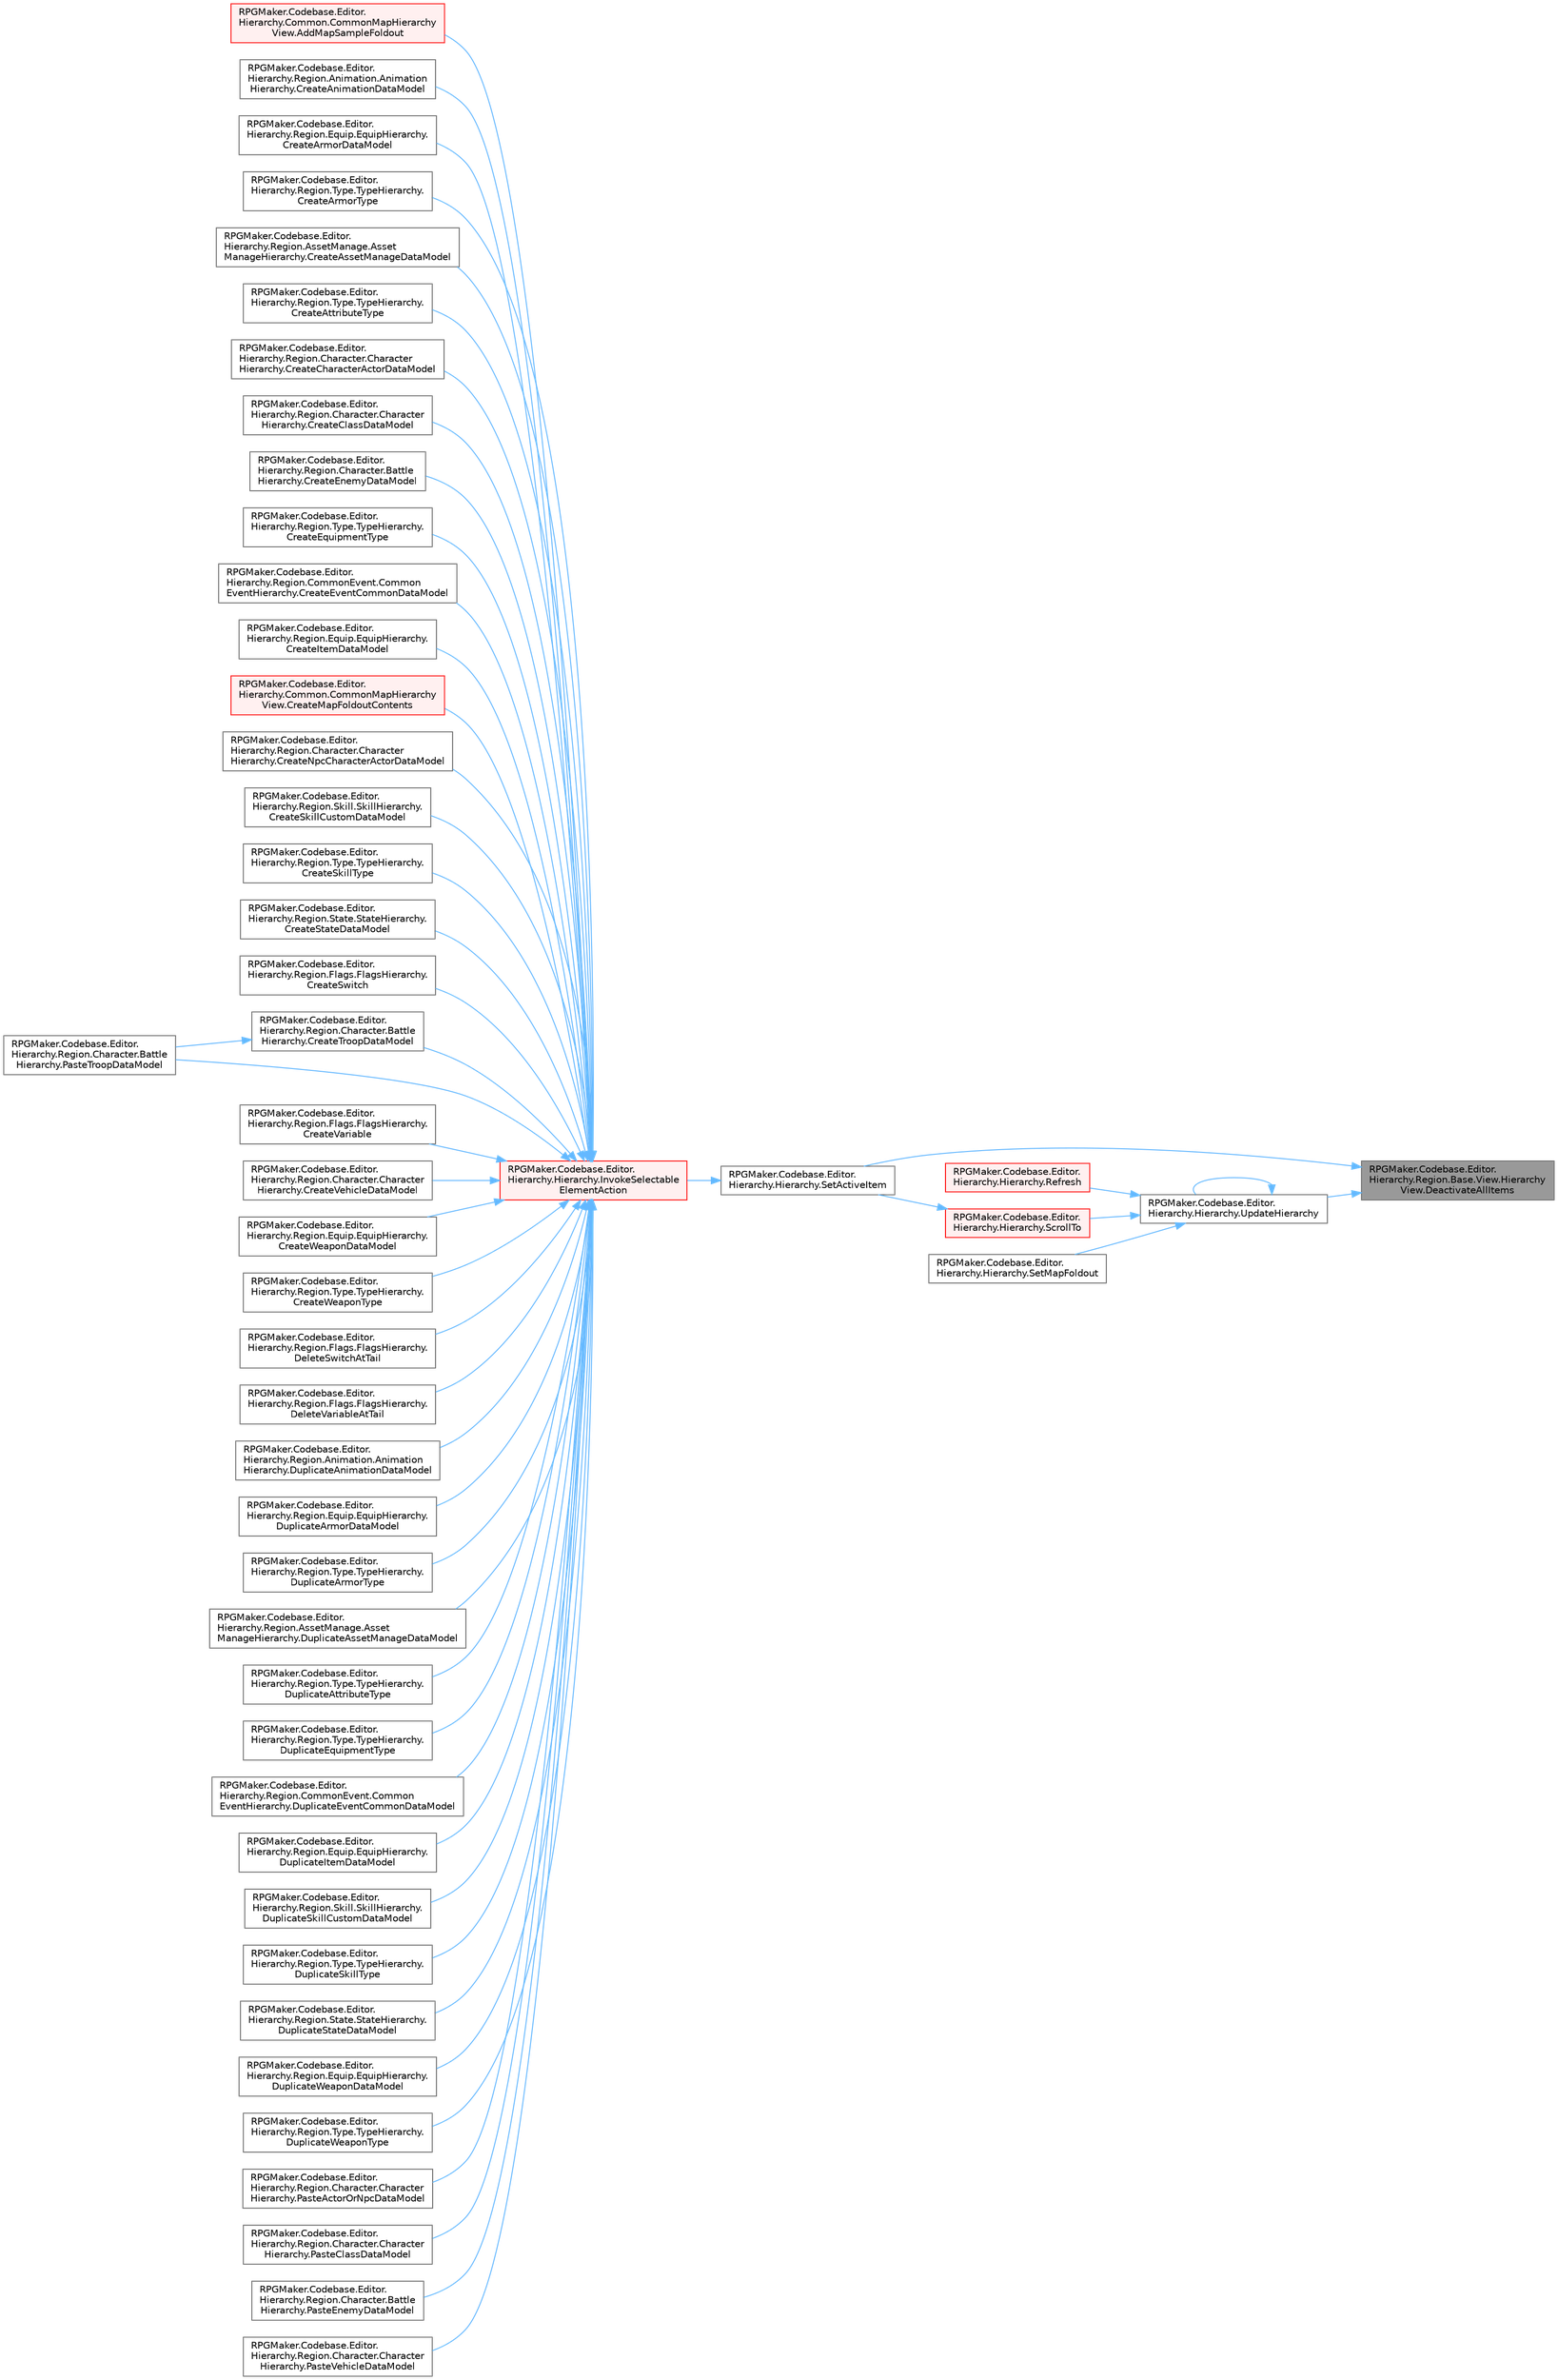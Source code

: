 digraph "RPGMaker.Codebase.Editor.Hierarchy.Region.Base.View.HierarchyView.DeactivateAllItems"
{
 // LATEX_PDF_SIZE
  bgcolor="transparent";
  edge [fontname=Helvetica,fontsize=10,labelfontname=Helvetica,labelfontsize=10];
  node [fontname=Helvetica,fontsize=10,shape=box,height=0.2,width=0.4];
  rankdir="RL";
  Node1 [id="Node000001",label="RPGMaker.Codebase.Editor.\lHierarchy.Region.Base.View.Hierarchy\lView.DeactivateAllItems",height=0.2,width=0.4,color="gray40", fillcolor="grey60", style="filled", fontcolor="black",tooltip="😁 デアクティベート全てのアイテム"];
  Node1 -> Node2 [id="edge1_Node000001_Node000002",dir="back",color="steelblue1",style="solid",tooltip=" "];
  Node2 [id="Node000002",label="RPGMaker.Codebase.Editor.\lHierarchy.Hierarchy.SetActiveItem",height=0.2,width=0.4,color="grey40", fillcolor="white", style="filled",URL="$de/ddc/class_r_p_g_maker_1_1_codebase_1_1_editor_1_1_hierarchy_1_1_hierarchy.html#a78390409a6c628cd7d2e25482926e936",tooltip="😁 Hierarchy内の項目をActiveにし、親Foldoutを全てオープンする"];
  Node2 -> Node3 [id="edge2_Node000002_Node000003",dir="back",color="steelblue1",style="solid",tooltip=" "];
  Node3 [id="Node000003",label="RPGMaker.Codebase.Editor.\lHierarchy.Hierarchy.InvokeSelectable\lElementAction",height=0.2,width=0.4,color="red", fillcolor="#FFF0F0", style="filled",URL="$de/ddc/class_r_p_g_maker_1_1_codebase_1_1_editor_1_1_hierarchy_1_1_hierarchy.html#a204d652b4f8c35ba25edc111bdc08cf6",tooltip="😁 ヒエラルキー中のボタンがクリックされた。"];
  Node3 -> Node4 [id="edge3_Node000003_Node000004",dir="back",color="steelblue1",style="solid",tooltip=" "];
  Node4 [id="Node000004",label="RPGMaker.Codebase.Editor.\lHierarchy.Common.CommonMapHierarchy\lView.AddMapSampleFoldout",height=0.2,width=0.4,color="red", fillcolor="#FFF0F0", style="filled",URL="$d5/d90/class_r_p_g_maker_1_1_codebase_1_1_editor_1_1_hierarchy_1_1_common_1_1_common_map_hierarchy_view.html#a7d5f8e5ea6c459d88174db8bcd6c6f67",tooltip="😁 ヒエラルキーに1つのサンプルマップのFoldoutを追加する。"];
  Node3 -> Node7 [id="edge4_Node000003_Node000007",dir="back",color="steelblue1",style="solid",tooltip=" "];
  Node7 [id="Node000007",label="RPGMaker.Codebase.Editor.\lHierarchy.Region.Animation.Animation\lHierarchy.CreateAnimationDataModel",height=0.2,width=0.4,color="grey40", fillcolor="white", style="filled",URL="$dd/db4/class_r_p_g_maker_1_1_codebase_1_1_editor_1_1_hierarchy_1_1_region_1_1_animation_1_1_animation_hierarchy.html#a6761f805d7a4b77651296e5a4b4d6b98",tooltip="😁 アニメーションの新規作成"];
  Node3 -> Node8 [id="edge5_Node000003_Node000008",dir="back",color="steelblue1",style="solid",tooltip=" "];
  Node8 [id="Node000008",label="RPGMaker.Codebase.Editor.\lHierarchy.Region.Equip.EquipHierarchy.\lCreateArmorDataModel",height=0.2,width=0.4,color="grey40", fillcolor="white", style="filled",URL="$de/dca/class_r_p_g_maker_1_1_codebase_1_1_editor_1_1_hierarchy_1_1_region_1_1_equip_1_1_equip_hierarchy.html#a2876b9aa99873c5c9fc7812ce34755a8",tooltip="😁 防具の新規作成"];
  Node3 -> Node9 [id="edge6_Node000003_Node000009",dir="back",color="steelblue1",style="solid",tooltip=" "];
  Node9 [id="Node000009",label="RPGMaker.Codebase.Editor.\lHierarchy.Region.Type.TypeHierarchy.\lCreateArmorType",height=0.2,width=0.4,color="grey40", fillcolor="white", style="filled",URL="$d7/de0/class_r_p_g_maker_1_1_codebase_1_1_editor_1_1_hierarchy_1_1_region_1_1_type_1_1_type_hierarchy.html#acd0a05a0be13ab87b5a47ab336a6b52f",tooltip="😁 防具タイプの新規作成"];
  Node3 -> Node10 [id="edge7_Node000003_Node000010",dir="back",color="steelblue1",style="solid",tooltip=" "];
  Node10 [id="Node000010",label="RPGMaker.Codebase.Editor.\lHierarchy.Region.AssetManage.Asset\lManageHierarchy.CreateAssetManageDataModel",height=0.2,width=0.4,color="grey40", fillcolor="white", style="filled",URL="$dc/df5/class_r_p_g_maker_1_1_codebase_1_1_editor_1_1_hierarchy_1_1_region_1_1_asset_manage_1_1_asset_manage_hierarchy.html#a9700a935af448138045dfd009b172fd3",tooltip="😁 主に画像位置データ等のコレクションの新規作成。このインスタンスのプロパティにセットされる"];
  Node3 -> Node11 [id="edge8_Node000003_Node000011",dir="back",color="steelblue1",style="solid",tooltip=" "];
  Node11 [id="Node000011",label="RPGMaker.Codebase.Editor.\lHierarchy.Region.Type.TypeHierarchy.\lCreateAttributeType",height=0.2,width=0.4,color="grey40", fillcolor="white", style="filled",URL="$d7/de0/class_r_p_g_maker_1_1_codebase_1_1_editor_1_1_hierarchy_1_1_region_1_1_type_1_1_type_hierarchy.html#a47b926005081d55abf2b6d173513590b",tooltip="😁 属性の新規作成"];
  Node3 -> Node12 [id="edge9_Node000003_Node000012",dir="back",color="steelblue1",style="solid",tooltip=" "];
  Node12 [id="Node000012",label="RPGMaker.Codebase.Editor.\lHierarchy.Region.Character.Character\lHierarchy.CreateCharacterActorDataModel",height=0.2,width=0.4,color="grey40", fillcolor="white", style="filled",URL="$da/d03/class_r_p_g_maker_1_1_codebase_1_1_editor_1_1_hierarchy_1_1_region_1_1_character_1_1_character_hierarchy.html#a25da47cd19799ae3775957c1829ae61c",tooltip="😁 アクターデータ作成"];
  Node3 -> Node13 [id="edge10_Node000003_Node000013",dir="back",color="steelblue1",style="solid",tooltip=" "];
  Node13 [id="Node000013",label="RPGMaker.Codebase.Editor.\lHierarchy.Region.Character.Character\lHierarchy.CreateClassDataModel",height=0.2,width=0.4,color="grey40", fillcolor="white", style="filled",URL="$da/d03/class_r_p_g_maker_1_1_codebase_1_1_editor_1_1_hierarchy_1_1_region_1_1_character_1_1_character_hierarchy.html#a3ee74b609d6bfa3975e8c5ffb65675cf",tooltip="😁 職業データ作成"];
  Node3 -> Node14 [id="edge11_Node000003_Node000014",dir="back",color="steelblue1",style="solid",tooltip=" "];
  Node14 [id="Node000014",label="RPGMaker.Codebase.Editor.\lHierarchy.Region.Character.Battle\lHierarchy.CreateEnemyDataModel",height=0.2,width=0.4,color="grey40", fillcolor="white", style="filled",URL="$d2/de9/class_r_p_g_maker_1_1_codebase_1_1_editor_1_1_hierarchy_1_1_region_1_1_character_1_1_battle_hierarchy.html#a12f238330fe73d1afe562634815bf768",tooltip="😁 敵データ作成"];
  Node3 -> Node15 [id="edge12_Node000003_Node000015",dir="back",color="steelblue1",style="solid",tooltip=" "];
  Node15 [id="Node000015",label="RPGMaker.Codebase.Editor.\lHierarchy.Region.Type.TypeHierarchy.\lCreateEquipmentType",height=0.2,width=0.4,color="grey40", fillcolor="white", style="filled",URL="$d7/de0/class_r_p_g_maker_1_1_codebase_1_1_editor_1_1_hierarchy_1_1_region_1_1_type_1_1_type_hierarchy.html#a1daecd0eaa662d73482513a0589f060c",tooltip="😁 装備タイプの新規作成"];
  Node3 -> Node16 [id="edge13_Node000003_Node000016",dir="back",color="steelblue1",style="solid",tooltip=" "];
  Node16 [id="Node000016",label="RPGMaker.Codebase.Editor.\lHierarchy.Region.CommonEvent.Common\lEventHierarchy.CreateEventCommonDataModel",height=0.2,width=0.4,color="grey40", fillcolor="white", style="filled",URL="$d8/de4/class_r_p_g_maker_1_1_codebase_1_1_editor_1_1_hierarchy_1_1_region_1_1_common_event_1_1_common_event_hierarchy.html#af922120c1f0345cb5362314f6159d5ef",tooltip="😁 コモンイベントの新規作成"];
  Node3 -> Node17 [id="edge14_Node000003_Node000017",dir="back",color="steelblue1",style="solid",tooltip=" "];
  Node17 [id="Node000017",label="RPGMaker.Codebase.Editor.\lHierarchy.Region.Equip.EquipHierarchy.\lCreateItemDataModel",height=0.2,width=0.4,color="grey40", fillcolor="white", style="filled",URL="$de/dca/class_r_p_g_maker_1_1_codebase_1_1_editor_1_1_hierarchy_1_1_region_1_1_equip_1_1_equip_hierarchy.html#a6d8df3763d95417e97a0dd7385d233c1",tooltip="😁 アイテムの新規作成"];
  Node3 -> Node18 [id="edge15_Node000003_Node000018",dir="back",color="steelblue1",style="solid",tooltip=" "];
  Node18 [id="Node000018",label="RPGMaker.Codebase.Editor.\lHierarchy.Common.CommonMapHierarchy\lView.CreateMapFoldoutContents",height=0.2,width=0.4,color="red", fillcolor="#FFF0F0", style="filled",URL="$d5/d90/class_r_p_g_maker_1_1_codebase_1_1_editor_1_1_hierarchy_1_1_common_1_1_common_map_hierarchy_view.html#a74a7b0401aff75adcf7892a8fa614609",tooltip="😁 マップのFoldout内のコンテンツを作成する。"];
  Node3 -> Node26 [id="edge16_Node000003_Node000026",dir="back",color="steelblue1",style="solid",tooltip=" "];
  Node26 [id="Node000026",label="RPGMaker.Codebase.Editor.\lHierarchy.Region.Character.Character\lHierarchy.CreateNpcCharacterActorDataModel",height=0.2,width=0.4,color="grey40", fillcolor="white", style="filled",URL="$da/d03/class_r_p_g_maker_1_1_codebase_1_1_editor_1_1_hierarchy_1_1_region_1_1_character_1_1_character_hierarchy.html#ae67f71c14b2f2267ba7547dc771cec5a",tooltip="😁 NPCデータ作成"];
  Node3 -> Node27 [id="edge17_Node000003_Node000027",dir="back",color="steelblue1",style="solid",tooltip=" "];
  Node27 [id="Node000027",label="RPGMaker.Codebase.Editor.\lHierarchy.Region.Skill.SkillHierarchy.\lCreateSkillCustomDataModel",height=0.2,width=0.4,color="grey40", fillcolor="white", style="filled",URL="$db/d2b/class_r_p_g_maker_1_1_codebase_1_1_editor_1_1_hierarchy_1_1_region_1_1_skill_1_1_skill_hierarchy.html#a9555d0bb826b45738c44ef41f2461d81",tooltip="😁 スキルの新規作成"];
  Node3 -> Node28 [id="edge18_Node000003_Node000028",dir="back",color="steelblue1",style="solid",tooltip=" "];
  Node28 [id="Node000028",label="RPGMaker.Codebase.Editor.\lHierarchy.Region.Type.TypeHierarchy.\lCreateSkillType",height=0.2,width=0.4,color="grey40", fillcolor="white", style="filled",URL="$d7/de0/class_r_p_g_maker_1_1_codebase_1_1_editor_1_1_hierarchy_1_1_region_1_1_type_1_1_type_hierarchy.html#ac42c19eb5af669e59f0d6679678a4af4",tooltip="😁 スキルタイプの新規作成"];
  Node3 -> Node29 [id="edge19_Node000003_Node000029",dir="back",color="steelblue1",style="solid",tooltip=" "];
  Node29 [id="Node000029",label="RPGMaker.Codebase.Editor.\lHierarchy.Region.State.StateHierarchy.\lCreateStateDataModel",height=0.2,width=0.4,color="grey40", fillcolor="white", style="filled",URL="$dc/d65/class_r_p_g_maker_1_1_codebase_1_1_editor_1_1_hierarchy_1_1_region_1_1_state_1_1_state_hierarchy.html#a635bd1ecb5e88f6fcfb0a85471b43524",tooltip="😁 ステート作成"];
  Node3 -> Node30 [id="edge20_Node000003_Node000030",dir="back",color="steelblue1",style="solid",tooltip=" "];
  Node30 [id="Node000030",label="RPGMaker.Codebase.Editor.\lHierarchy.Region.Flags.FlagsHierarchy.\lCreateSwitch",height=0.2,width=0.4,color="grey40", fillcolor="white", style="filled",URL="$d9/dfd/class_r_p_g_maker_1_1_codebase_1_1_editor_1_1_hierarchy_1_1_region_1_1_flags_1_1_flags_hierarchy.html#a16c764cd1c969ce8c608ed74809850aa",tooltip="😁 スイッチの新規作成"];
  Node3 -> Node31 [id="edge21_Node000003_Node000031",dir="back",color="steelblue1",style="solid",tooltip=" "];
  Node31 [id="Node000031",label="RPGMaker.Codebase.Editor.\lHierarchy.Region.Character.Battle\lHierarchy.CreateTroopDataModel",height=0.2,width=0.4,color="grey40", fillcolor="white", style="filled",URL="$d2/de9/class_r_p_g_maker_1_1_codebase_1_1_editor_1_1_hierarchy_1_1_region_1_1_character_1_1_battle_hierarchy.html#a43c55d87ed27ed8c7ebe4a4926d9f8ee",tooltip="😁 敵グループ作成"];
  Node31 -> Node32 [id="edge22_Node000031_Node000032",dir="back",color="steelblue1",style="solid",tooltip=" "];
  Node32 [id="Node000032",label="RPGMaker.Codebase.Editor.\lHierarchy.Region.Character.Battle\lHierarchy.PasteTroopDataModel",height=0.2,width=0.4,color="grey40", fillcolor="white", style="filled",URL="$d2/de9/class_r_p_g_maker_1_1_codebase_1_1_editor_1_1_hierarchy_1_1_region_1_1_character_1_1_battle_hierarchy.html#aabab6a309504f3fea793754ef5865221",tooltip="😁 敵グループのコピー＆貼り付け処理"];
  Node3 -> Node33 [id="edge23_Node000003_Node000033",dir="back",color="steelblue1",style="solid",tooltip=" "];
  Node33 [id="Node000033",label="RPGMaker.Codebase.Editor.\lHierarchy.Region.Flags.FlagsHierarchy.\lCreateVariable",height=0.2,width=0.4,color="grey40", fillcolor="white", style="filled",URL="$d9/dfd/class_r_p_g_maker_1_1_codebase_1_1_editor_1_1_hierarchy_1_1_region_1_1_flags_1_1_flags_hierarchy.html#aee97a2b51a8ea7c9d21a75c52909466a",tooltip="😁 変数の新規作成"];
  Node3 -> Node34 [id="edge24_Node000003_Node000034",dir="back",color="steelblue1",style="solid",tooltip=" "];
  Node34 [id="Node000034",label="RPGMaker.Codebase.Editor.\lHierarchy.Region.Character.Character\lHierarchy.CreateVehicleDataModel",height=0.2,width=0.4,color="grey40", fillcolor="white", style="filled",URL="$da/d03/class_r_p_g_maker_1_1_codebase_1_1_editor_1_1_hierarchy_1_1_region_1_1_character_1_1_character_hierarchy.html#a0a03ba918c6a797e22fef26bc7b64780",tooltip="😁 乗り物データ作成"];
  Node3 -> Node35 [id="edge25_Node000003_Node000035",dir="back",color="steelblue1",style="solid",tooltip=" "];
  Node35 [id="Node000035",label="RPGMaker.Codebase.Editor.\lHierarchy.Region.Equip.EquipHierarchy.\lCreateWeaponDataModel",height=0.2,width=0.4,color="grey40", fillcolor="white", style="filled",URL="$de/dca/class_r_p_g_maker_1_1_codebase_1_1_editor_1_1_hierarchy_1_1_region_1_1_equip_1_1_equip_hierarchy.html#a759a3d16cde639e634fb290bb1bc02f9",tooltip="😁 武器の新規作成"];
  Node3 -> Node36 [id="edge26_Node000003_Node000036",dir="back",color="steelblue1",style="solid",tooltip=" "];
  Node36 [id="Node000036",label="RPGMaker.Codebase.Editor.\lHierarchy.Region.Type.TypeHierarchy.\lCreateWeaponType",height=0.2,width=0.4,color="grey40", fillcolor="white", style="filled",URL="$d7/de0/class_r_p_g_maker_1_1_codebase_1_1_editor_1_1_hierarchy_1_1_region_1_1_type_1_1_type_hierarchy.html#a660845715a2eb7d8bcda5bf3f752dfac",tooltip="😁 武器タイプの新規作成"];
  Node3 -> Node37 [id="edge27_Node000003_Node000037",dir="back",color="steelblue1",style="solid",tooltip=" "];
  Node37 [id="Node000037",label="RPGMaker.Codebase.Editor.\lHierarchy.Region.Flags.FlagsHierarchy.\lDeleteSwitchAtTail",height=0.2,width=0.4,color="grey40", fillcolor="white", style="filled",URL="$d9/dfd/class_r_p_g_maker_1_1_codebase_1_1_editor_1_1_hierarchy_1_1_region_1_1_flags_1_1_flags_hierarchy.html#ad6227d999ce619482d493a7db4acf523",tooltip="😁 スイッチの削除"];
  Node3 -> Node38 [id="edge28_Node000003_Node000038",dir="back",color="steelblue1",style="solid",tooltip=" "];
  Node38 [id="Node000038",label="RPGMaker.Codebase.Editor.\lHierarchy.Region.Flags.FlagsHierarchy.\lDeleteVariableAtTail",height=0.2,width=0.4,color="grey40", fillcolor="white", style="filled",URL="$d9/dfd/class_r_p_g_maker_1_1_codebase_1_1_editor_1_1_hierarchy_1_1_region_1_1_flags_1_1_flags_hierarchy.html#adae2511749354ba1bf1bca6a2fa193a9",tooltip="😁 スイッチの削除"];
  Node3 -> Node39 [id="edge29_Node000003_Node000039",dir="back",color="steelblue1",style="solid",tooltip=" "];
  Node39 [id="Node000039",label="RPGMaker.Codebase.Editor.\lHierarchy.Region.Animation.Animation\lHierarchy.DuplicateAnimationDataModel",height=0.2,width=0.4,color="grey40", fillcolor="white", style="filled",URL="$dd/db4/class_r_p_g_maker_1_1_codebase_1_1_editor_1_1_hierarchy_1_1_region_1_1_animation_1_1_animation_hierarchy.html#a034d63551b56c86012456a15f9eccea8",tooltip="😁 アニメーションのコピー＆貼り付け処理"];
  Node3 -> Node40 [id="edge30_Node000003_Node000040",dir="back",color="steelblue1",style="solid",tooltip=" "];
  Node40 [id="Node000040",label="RPGMaker.Codebase.Editor.\lHierarchy.Region.Equip.EquipHierarchy.\lDuplicateArmorDataModel",height=0.2,width=0.4,color="grey40", fillcolor="white", style="filled",URL="$de/dca/class_r_p_g_maker_1_1_codebase_1_1_editor_1_1_hierarchy_1_1_region_1_1_equip_1_1_equip_hierarchy.html#a7ac02fd77b8e74eb9dddb5891b2de627",tooltip="😁 防具のコピー＆貼り付け処理"];
  Node3 -> Node41 [id="edge31_Node000003_Node000041",dir="back",color="steelblue1",style="solid",tooltip=" "];
  Node41 [id="Node000041",label="RPGMaker.Codebase.Editor.\lHierarchy.Region.Type.TypeHierarchy.\lDuplicateArmorType",height=0.2,width=0.4,color="grey40", fillcolor="white", style="filled",URL="$d7/de0/class_r_p_g_maker_1_1_codebase_1_1_editor_1_1_hierarchy_1_1_region_1_1_type_1_1_type_hierarchy.html#a9da8639ba7eaf18d4f899a33ca408ed0",tooltip="😁 防具タイプのコピー＆貼り付け処理"];
  Node3 -> Node42 [id="edge32_Node000003_Node000042",dir="back",color="steelblue1",style="solid",tooltip=" "];
  Node42 [id="Node000042",label="RPGMaker.Codebase.Editor.\lHierarchy.Region.AssetManage.Asset\lManageHierarchy.DuplicateAssetManageDataModel",height=0.2,width=0.4,color="grey40", fillcolor="white", style="filled",URL="$dc/df5/class_r_p_g_maker_1_1_codebase_1_1_editor_1_1_hierarchy_1_1_region_1_1_asset_manage_1_1_asset_manage_hierarchy.html#abd2656735929bb2374662a697ceab4ed",tooltip="😁 主に画像位置データ等のコレクションのコピー＆貼り付け処理"];
  Node3 -> Node43 [id="edge33_Node000003_Node000043",dir="back",color="steelblue1",style="solid",tooltip=" "];
  Node43 [id="Node000043",label="RPGMaker.Codebase.Editor.\lHierarchy.Region.Type.TypeHierarchy.\lDuplicateAttributeType",height=0.2,width=0.4,color="grey40", fillcolor="white", style="filled",URL="$d7/de0/class_r_p_g_maker_1_1_codebase_1_1_editor_1_1_hierarchy_1_1_region_1_1_type_1_1_type_hierarchy.html#a267fa6301f1f4817cd021134c34aca0d",tooltip="😁 属性のコピー＆貼り付け処理"];
  Node3 -> Node44 [id="edge34_Node000003_Node000044",dir="back",color="steelblue1",style="solid",tooltip=" "];
  Node44 [id="Node000044",label="RPGMaker.Codebase.Editor.\lHierarchy.Region.Type.TypeHierarchy.\lDuplicateEquipmentType",height=0.2,width=0.4,color="grey40", fillcolor="white", style="filled",URL="$d7/de0/class_r_p_g_maker_1_1_codebase_1_1_editor_1_1_hierarchy_1_1_region_1_1_type_1_1_type_hierarchy.html#a213471a738190c21343acc3531ac642e",tooltip="😁 装備タイプのコピー＆貼り付け処理"];
  Node3 -> Node45 [id="edge35_Node000003_Node000045",dir="back",color="steelblue1",style="solid",tooltip=" "];
  Node45 [id="Node000045",label="RPGMaker.Codebase.Editor.\lHierarchy.Region.CommonEvent.Common\lEventHierarchy.DuplicateEventCommonDataModel",height=0.2,width=0.4,color="grey40", fillcolor="white", style="filled",URL="$d8/de4/class_r_p_g_maker_1_1_codebase_1_1_editor_1_1_hierarchy_1_1_region_1_1_common_event_1_1_common_event_hierarchy.html#af384f06695ed7306749f91044c78842a",tooltip="😁 コモンイベントのコピー＆貼り付け処理"];
  Node3 -> Node46 [id="edge36_Node000003_Node000046",dir="back",color="steelblue1",style="solid",tooltip=" "];
  Node46 [id="Node000046",label="RPGMaker.Codebase.Editor.\lHierarchy.Region.Equip.EquipHierarchy.\lDuplicateItemDataModel",height=0.2,width=0.4,color="grey40", fillcolor="white", style="filled",URL="$de/dca/class_r_p_g_maker_1_1_codebase_1_1_editor_1_1_hierarchy_1_1_region_1_1_equip_1_1_equip_hierarchy.html#a6d85dfae04e191c1dca8f0ab757b2288",tooltip="😁 アイテムのコピー＆貼り付け処理"];
  Node3 -> Node47 [id="edge37_Node000003_Node000047",dir="back",color="steelblue1",style="solid",tooltip=" "];
  Node47 [id="Node000047",label="RPGMaker.Codebase.Editor.\lHierarchy.Region.Skill.SkillHierarchy.\lDuplicateSkillCustomDataModel",height=0.2,width=0.4,color="grey40", fillcolor="white", style="filled",URL="$db/d2b/class_r_p_g_maker_1_1_codebase_1_1_editor_1_1_hierarchy_1_1_region_1_1_skill_1_1_skill_hierarchy.html#a4401e591926a037998a71210d7dcea55",tooltip="😁 スキルのコピー＆貼り付け処理"];
  Node3 -> Node48 [id="edge38_Node000003_Node000048",dir="back",color="steelblue1",style="solid",tooltip=" "];
  Node48 [id="Node000048",label="RPGMaker.Codebase.Editor.\lHierarchy.Region.Type.TypeHierarchy.\lDuplicateSkillType",height=0.2,width=0.4,color="grey40", fillcolor="white", style="filled",URL="$d7/de0/class_r_p_g_maker_1_1_codebase_1_1_editor_1_1_hierarchy_1_1_region_1_1_type_1_1_type_hierarchy.html#a8f1a6ae966eb5a72e719139c6447cc94",tooltip="😁 スキルタイプのコピー＆貼り付け処理"];
  Node3 -> Node49 [id="edge39_Node000003_Node000049",dir="back",color="steelblue1",style="solid",tooltip=" "];
  Node49 [id="Node000049",label="RPGMaker.Codebase.Editor.\lHierarchy.Region.State.StateHierarchy.\lDuplicateStateDataModel",height=0.2,width=0.4,color="grey40", fillcolor="white", style="filled",URL="$dc/d65/class_r_p_g_maker_1_1_codebase_1_1_editor_1_1_hierarchy_1_1_region_1_1_state_1_1_state_hierarchy.html#aea5242999b6ffa586562d79928f7db40",tooltip="😁 ステートのコピー＆貼り付け処理"];
  Node3 -> Node50 [id="edge40_Node000003_Node000050",dir="back",color="steelblue1",style="solid",tooltip=" "];
  Node50 [id="Node000050",label="RPGMaker.Codebase.Editor.\lHierarchy.Region.Equip.EquipHierarchy.\lDuplicateWeaponDataModel",height=0.2,width=0.4,color="grey40", fillcolor="white", style="filled",URL="$de/dca/class_r_p_g_maker_1_1_codebase_1_1_editor_1_1_hierarchy_1_1_region_1_1_equip_1_1_equip_hierarchy.html#ab7d44aef80dde4b15501cdfee4bbeae0",tooltip="😁 武器のコピー＆貼り付け処理"];
  Node3 -> Node51 [id="edge41_Node000003_Node000051",dir="back",color="steelblue1",style="solid",tooltip=" "];
  Node51 [id="Node000051",label="RPGMaker.Codebase.Editor.\lHierarchy.Region.Type.TypeHierarchy.\lDuplicateWeaponType",height=0.2,width=0.4,color="grey40", fillcolor="white", style="filled",URL="$d7/de0/class_r_p_g_maker_1_1_codebase_1_1_editor_1_1_hierarchy_1_1_region_1_1_type_1_1_type_hierarchy.html#a5c8ef4e92a146ccee9ca54355d02df3e",tooltip="😁 武器タイプのコピー＆貼り付け処理"];
  Node3 -> Node52 [id="edge42_Node000003_Node000052",dir="back",color="steelblue1",style="solid",tooltip=" "];
  Node52 [id="Node000052",label="RPGMaker.Codebase.Editor.\lHierarchy.Region.Character.Character\lHierarchy.PasteActorOrNpcDataModel",height=0.2,width=0.4,color="grey40", fillcolor="white", style="filled",URL="$da/d03/class_r_p_g_maker_1_1_codebase_1_1_editor_1_1_hierarchy_1_1_region_1_1_character_1_1_character_hierarchy.html#a5c07afd64bd05678b8c70e6965cd68fa",tooltip="😁 コピー＆貼り付け処理"];
  Node3 -> Node53 [id="edge43_Node000003_Node000053",dir="back",color="steelblue1",style="solid",tooltip=" "];
  Node53 [id="Node000053",label="RPGMaker.Codebase.Editor.\lHierarchy.Region.Character.Character\lHierarchy.PasteClassDataModel",height=0.2,width=0.4,color="grey40", fillcolor="white", style="filled",URL="$da/d03/class_r_p_g_maker_1_1_codebase_1_1_editor_1_1_hierarchy_1_1_region_1_1_character_1_1_character_hierarchy.html#a34ea1ba0424cd33934020e05f3397436",tooltip="😁 職業のコピー＆ペースト"];
  Node3 -> Node54 [id="edge44_Node000003_Node000054",dir="back",color="steelblue1",style="solid",tooltip=" "];
  Node54 [id="Node000054",label="RPGMaker.Codebase.Editor.\lHierarchy.Region.Character.Battle\lHierarchy.PasteEnemyDataModel",height=0.2,width=0.4,color="grey40", fillcolor="white", style="filled",URL="$d2/de9/class_r_p_g_maker_1_1_codebase_1_1_editor_1_1_hierarchy_1_1_region_1_1_character_1_1_battle_hierarchy.html#a9a101acd8243574135a0ccfb805be354",tooltip="😁 敵のコピー＆貼り付け処理"];
  Node3 -> Node32 [id="edge45_Node000003_Node000032",dir="back",color="steelblue1",style="solid",tooltip=" "];
  Node3 -> Node55 [id="edge46_Node000003_Node000055",dir="back",color="steelblue1",style="solid",tooltip=" "];
  Node55 [id="Node000055",label="RPGMaker.Codebase.Editor.\lHierarchy.Region.Character.Character\lHierarchy.PasteVehicleDataModel",height=0.2,width=0.4,color="grey40", fillcolor="white", style="filled",URL="$da/d03/class_r_p_g_maker_1_1_codebase_1_1_editor_1_1_hierarchy_1_1_region_1_1_character_1_1_character_hierarchy.html#ababf14b28ba2d200b4e84cbd9577f680",tooltip="😁 乗り物のコピー＆貼り付け処理"];
  Node1 -> Node63 [id="edge47_Node000001_Node000063",dir="back",color="steelblue1",style="solid",tooltip=" "];
  Node63 [id="Node000063",label="RPGMaker.Codebase.Editor.\lHierarchy.Hierarchy.UpdateHierarchy",height=0.2,width=0.4,color="grey40", fillcolor="white", style="filled",URL="$de/ddc/class_r_p_g_maker_1_1_codebase_1_1_editor_1_1_hierarchy_1_1_hierarchy.html#aa439982940c49376ea00de38dbdd1685",tooltip="😁 Hierarchyのスクロール位置を設定する"];
  Node63 -> Node64 [id="edge48_Node000063_Node000064",dir="back",color="steelblue1",style="solid",tooltip=" "];
  Node64 [id="Node000064",label="RPGMaker.Codebase.Editor.\lHierarchy.Hierarchy.Refresh",height=0.2,width=0.4,color="red", fillcolor="#FFF0F0", style="filled",URL="$de/ddc/class_r_p_g_maker_1_1_codebase_1_1_editor_1_1_hierarchy_1_1_hierarchy.html#a9c331a740e7fdcf488a584c4fff714dc",tooltip="😁 Hierarchy更新"];
  Node63 -> Node133 [id="edge49_Node000063_Node000133",dir="back",color="steelblue1",style="solid",tooltip=" "];
  Node133 [id="Node000133",label="RPGMaker.Codebase.Editor.\lHierarchy.Hierarchy.ScrollTo",height=0.2,width=0.4,color="red", fillcolor="#FFF0F0", style="filled",URL="$de/ddc/class_r_p_g_maker_1_1_codebase_1_1_editor_1_1_hierarchy_1_1_hierarchy.html#a0f4ad0d7fcd6a0cc0123b3c1a7f0c6f0",tooltip="😁 Hierarchy内を指定位置までスクロールする"];
  Node133 -> Node2 [id="edge50_Node000133_Node000002",dir="back",color="steelblue1",style="solid",tooltip=" "];
  Node63 -> Node143 [id="edge51_Node000063_Node000143",dir="back",color="steelblue1",style="solid",tooltip=" "];
  Node143 [id="Node000143",label="RPGMaker.Codebase.Editor.\lHierarchy.Hierarchy.SetMapFoldout",height=0.2,width=0.4,color="grey40", fillcolor="white", style="filled",URL="$de/ddc/class_r_p_g_maker_1_1_codebase_1_1_editor_1_1_hierarchy_1_1_hierarchy.html#a386a60edd4c9d6964cb588bc7d998134",tooltip="😁 MapのFoldoutを設定する"];
  Node63 -> Node63 [id="edge52_Node000063_Node000063",dir="back",color="steelblue1",style="solid",tooltip=" "];
}

